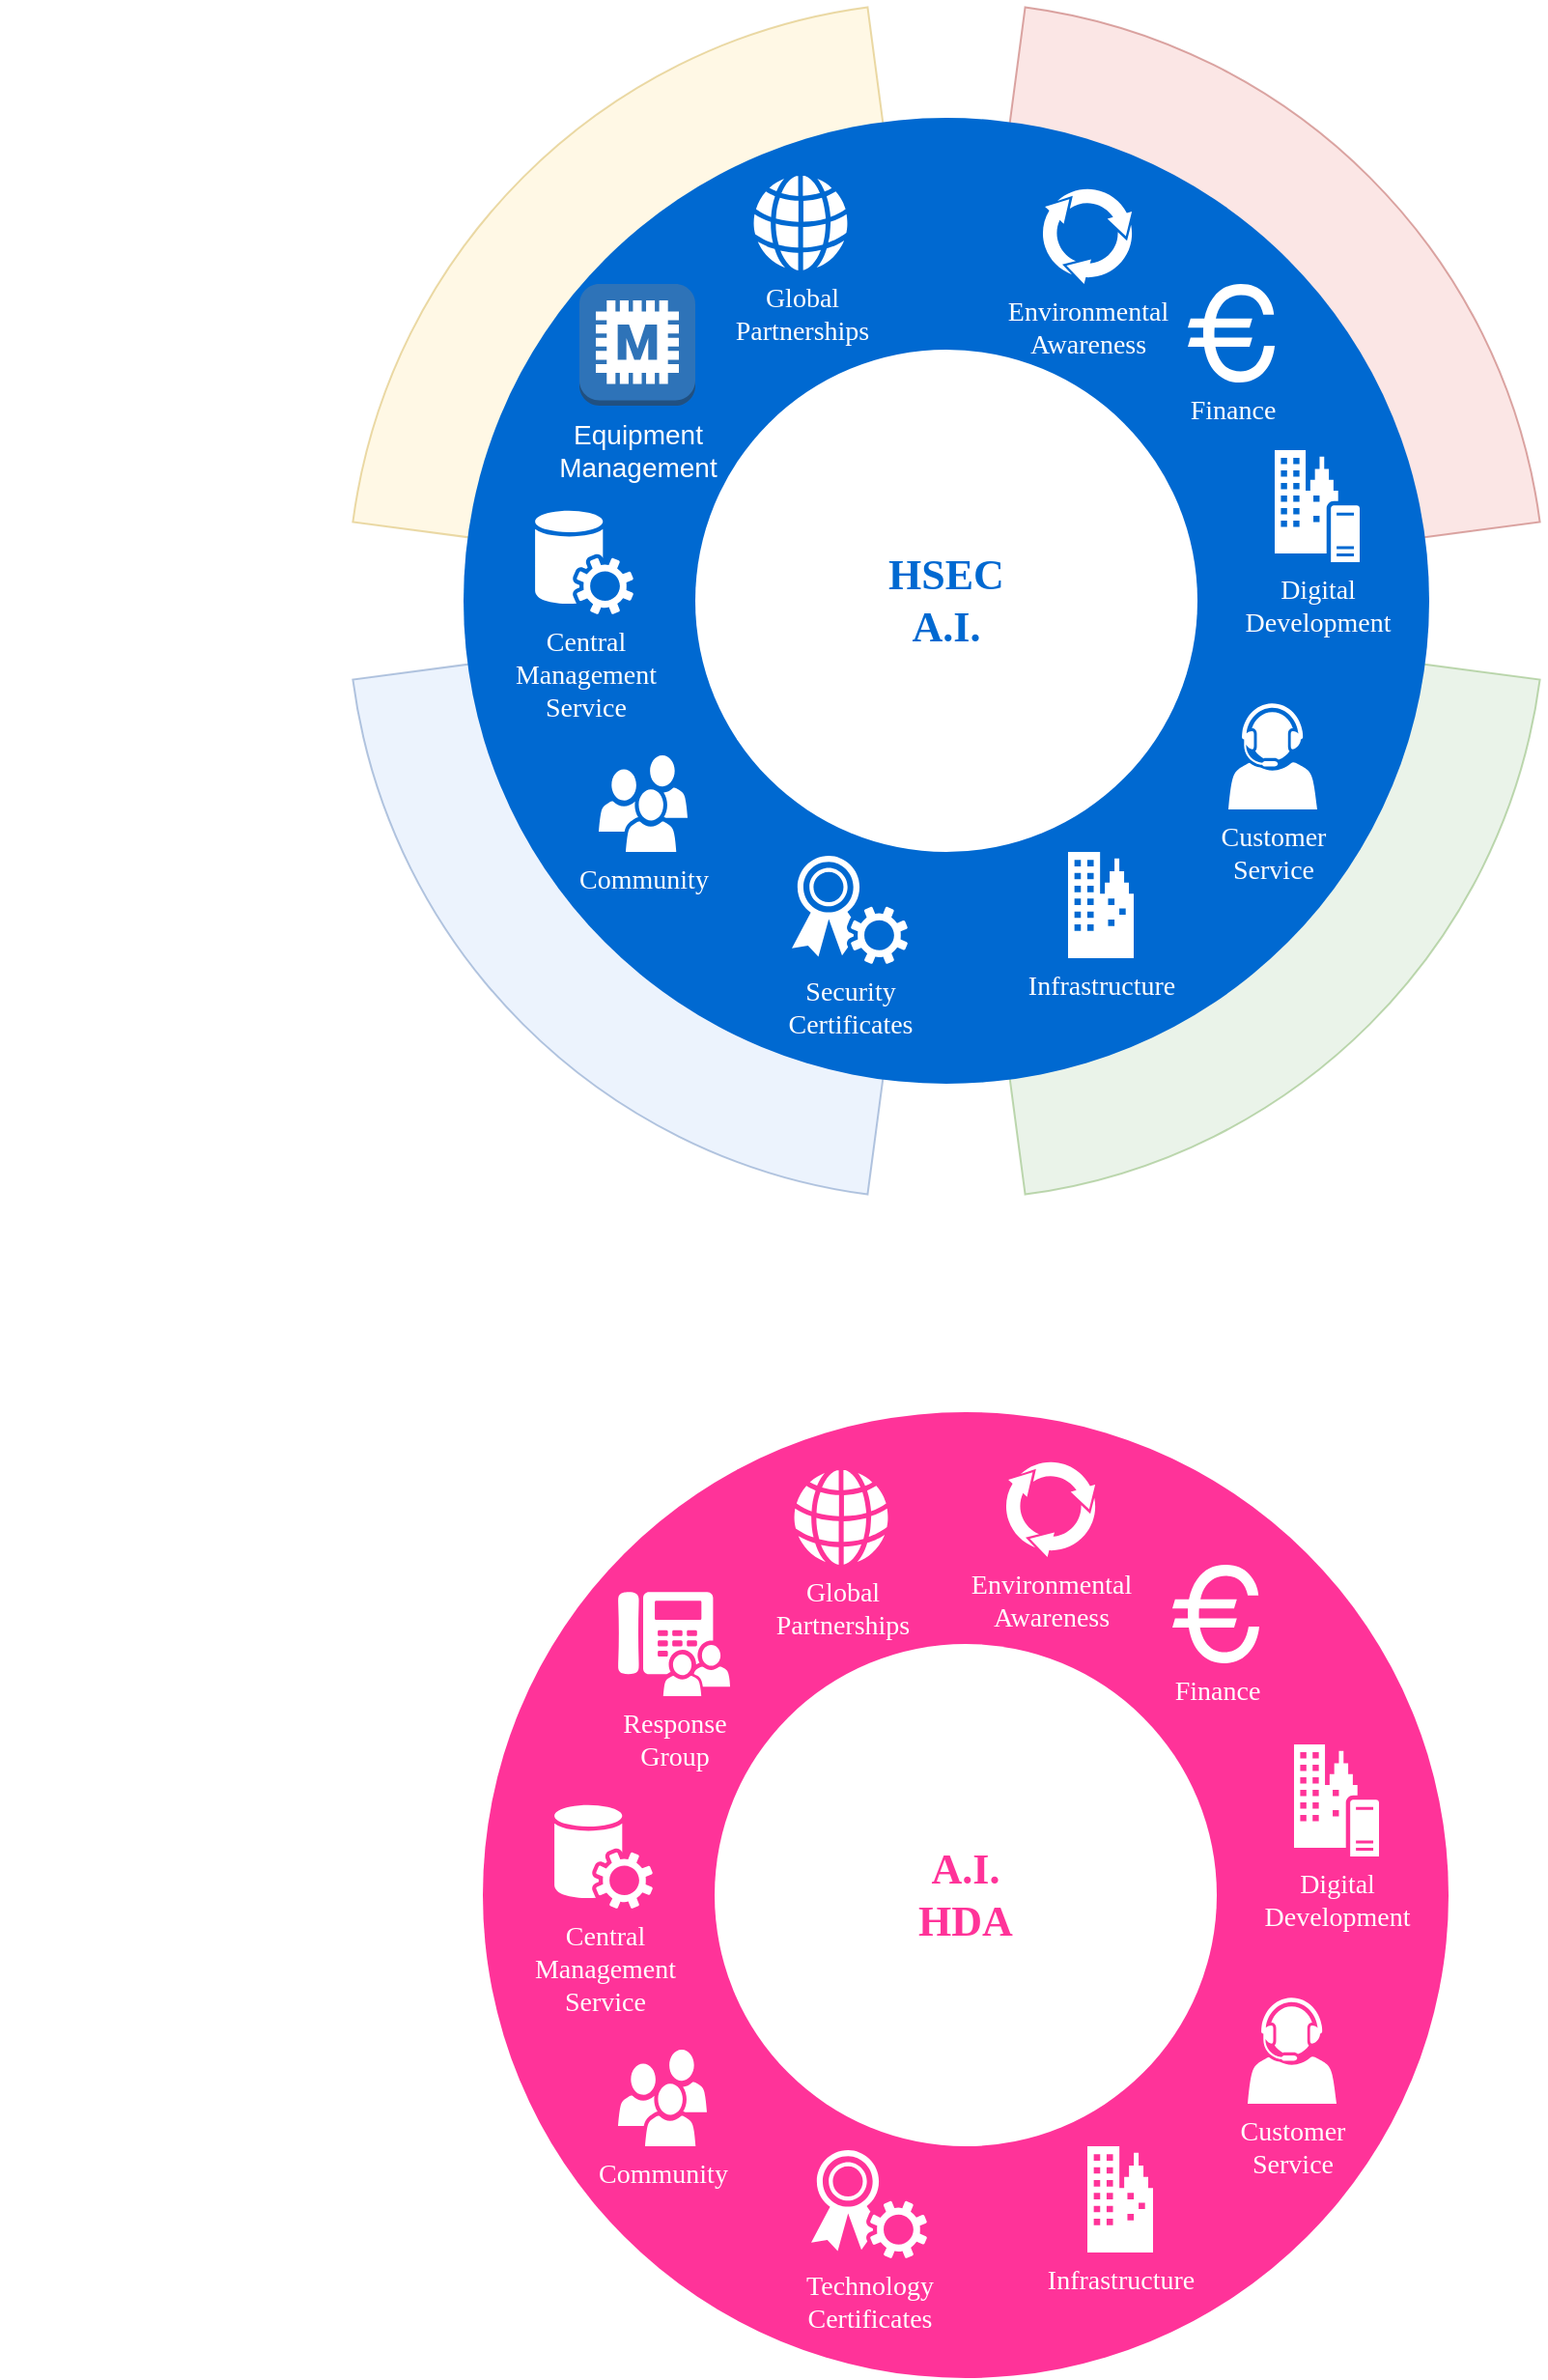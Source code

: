 <mxfile version="15.8.2" type="github">
  <diagram name="Page-1" id="3e8102d1-ef87-2e61-34e1-82d9a586fe2e">
    <mxGraphModel dx="1422" dy="737" grid="1" gridSize="10" guides="1" tooltips="1" connect="1" arrows="1" fold="1" page="1" pageScale="1" pageWidth="1100" pageHeight="850" background="none" math="0" shadow="0">
      <root>
        <mxCell id="0" />
        <mxCell id="1" parent="0" />
        <mxCell id="WLdkaR_j6p1JXs1nKUVu-32" value="" style="verticalLabelPosition=bottom;verticalAlign=top;html=1;shape=mxgraph.basic.pie;fillColor=#fff2cc;strokeColor=#d6b656;startAngle=0.771;endAngle=0.979;labelBackgroundColor=none;opacity=50;" vertex="1" parent="1">
          <mxGeometry x="210" y="50" width="620" height="620" as="geometry" />
        </mxCell>
        <mxCell id="WLdkaR_j6p1JXs1nKUVu-37" value="" style="verticalLabelPosition=bottom;verticalAlign=top;html=1;shape=mxgraph.basic.pie;fillColor=#f8cecc;strokeColor=#b85450;startAngle=0.771;endAngle=0.979;labelBackgroundColor=none;opacity=50;rotation=90;" vertex="1" parent="1">
          <mxGeometry x="210" y="50" width="620" height="620" as="geometry" />
        </mxCell>
        <mxCell id="WLdkaR_j6p1JXs1nKUVu-38" value="" style="verticalLabelPosition=bottom;verticalAlign=top;html=1;shape=mxgraph.basic.pie;fillColor=#dae8fc;strokeColor=#6c8ebf;startAngle=0.771;endAngle=0.979;labelBackgroundColor=none;opacity=50;rotation=-90;" vertex="1" parent="1">
          <mxGeometry x="210" y="50" width="620" height="620" as="geometry" />
        </mxCell>
        <mxCell id="WLdkaR_j6p1JXs1nKUVu-39" value="" style="verticalLabelPosition=bottom;verticalAlign=top;html=1;shape=mxgraph.basic.pie;fillColor=#d5e8d4;strokeColor=#82b366;startAngle=0.771;endAngle=0.979;labelBackgroundColor=none;opacity=50;rotation=-180;" vertex="1" parent="1">
          <mxGeometry x="210" y="50" width="620" height="620" as="geometry" />
        </mxCell>
        <mxCell id="70666756c84bb93c-1" value="" style="ellipse;whiteSpace=wrap;html=1;rounded=0;shadow=0;comic=0;strokeWidth=1;fontFamily=Verdana;fontSize=14;strokeColor=none;fillColor=#0069D1;" parent="1" vertex="1">
          <mxGeometry x="270" y="110" width="500" height="500" as="geometry" />
        </mxCell>
        <mxCell id="70666756c84bb93c-2" value="HSEC&lt;br&gt;A.I." style="ellipse;whiteSpace=wrap;html=1;rounded=0;shadow=0;comic=0;strokeWidth=1;fontFamily=Verdana;fontSize=22;strokeColor=none;fillColor=#ffffff;fontColor=#0069D1;fontStyle=1" parent="1" vertex="1">
          <mxGeometry x="390" y="230" width="260" height="260" as="geometry" />
        </mxCell>
        <mxCell id="70666756c84bb93c-5" value="Community" style="shadow=0;dashed=0;html=1;strokeColor=none;fillColor=#ffffff;labelPosition=center;verticalLabelPosition=bottom;verticalAlign=top;shape=mxgraph.office.users.users;rounded=0;comic=0;fontFamily=Verdana;fontSize=14;fontColor=#FFFFFF;" parent="1" vertex="1">
          <mxGeometry x="340" y="440" width="46" height="50" as="geometry" />
        </mxCell>
        <mxCell id="70666756c84bb93c-6" value="Customer&lt;div&gt;Service&lt;/div&gt;" style="shadow=0;dashed=0;html=1;strokeColor=none;fillColor=#ffffff;labelPosition=center;verticalLabelPosition=bottom;verticalAlign=top;shape=mxgraph.office.users.call_center_agent;rounded=0;comic=0;fontFamily=Verdana;fontSize=14;fontColor=#FFFFFF;" parent="1" vertex="1">
          <mxGeometry x="666" y="413" width="46" height="55" as="geometry" />
        </mxCell>
        <mxCell id="70666756c84bb93c-7" value="Response&lt;div&gt;Group&lt;/div&gt;" style="shadow=0;dashed=0;html=1;strokeColor=none;fillColor=#ffffff;labelPosition=center;verticalLabelPosition=bottom;verticalAlign=top;shape=mxgraph.office.users.response_group;rounded=0;comic=0;fontFamily=Verdana;fontSize=14;fontColor=#FFFFFF;" parent="1" vertex="1">
          <mxGeometry x="30" y="259" width="58" height="54" as="geometry" />
        </mxCell>
        <mxCell id="70666756c84bb93c-8" value="Central&lt;div&gt;Management&lt;/div&gt;&lt;div&gt;Service&lt;/div&gt;" style="shadow=0;dashed=0;html=1;strokeColor=none;fillColor=#ffffff;labelPosition=center;verticalLabelPosition=bottom;verticalAlign=top;shape=mxgraph.office.services.central_management_service;rounded=0;comic=0;fontFamily=Verdana;fontSize=14;fontColor=#FFFFFF;" parent="1" vertex="1">
          <mxGeometry x="307" y="313" width="51" height="54" as="geometry" />
        </mxCell>
        <mxCell id="70666756c84bb93c-9" value="Digital&lt;div&gt;Development&lt;/div&gt;" style="shadow=0;dashed=0;html=1;strokeColor=none;fillColor=#ffffff;labelPosition=center;verticalLabelPosition=bottom;verticalAlign=top;shape=mxgraph.office.servers.on_premises_server;rounded=0;comic=0;fontFamily=Verdana;fontSize=14;fontColor=#FFFFFF;" parent="1" vertex="1">
          <mxGeometry x="690" y="282" width="44" height="58" as="geometry" />
        </mxCell>
        <mxCell id="70666756c84bb93c-10" value="&lt;div&gt;Security&lt;br&gt;Certificates&lt;/div&gt;" style="shadow=0;dashed=0;html=1;strokeColor=none;fillColor=#ffffff;labelPosition=center;verticalLabelPosition=bottom;verticalAlign=top;shape=mxgraph.office.security.token_service;rounded=0;comic=0;fontFamily=Verdana;fontSize=14;fontColor=#FFFFFF;" parent="1" vertex="1">
          <mxGeometry x="440" y="492" width="60" height="56" as="geometry" />
        </mxCell>
        <mxCell id="70666756c84bb93c-11" value="Infrastructure" style="shadow=0;dashed=0;html=1;strokeColor=none;fillColor=#ffffff;labelPosition=center;verticalLabelPosition=bottom;verticalAlign=top;shape=mxgraph.office.concepts.on_premises;rounded=0;comic=0;fontFamily=Verdana;fontSize=14;fontColor=#FFFFFF;" parent="1" vertex="1">
          <mxGeometry x="583" y="490" width="34" height="55" as="geometry" />
        </mxCell>
        <mxCell id="70666756c84bb93c-12" value="Global&lt;div&gt;Partnerships&lt;/div&gt;" style="shadow=0;dashed=0;html=1;strokeColor=none;fillColor=#ffffff;labelPosition=center;verticalLabelPosition=bottom;verticalAlign=top;shape=mxgraph.office.concepts.globe_internet;rounded=0;comic=0;fontFamily=Verdana;fontSize=14;fontColor=#FFFFFF;" parent="1" vertex="1">
          <mxGeometry x="420" y="140" width="49" height="49" as="geometry" />
        </mxCell>
        <mxCell id="70666756c84bb93c-13" value="Environmental&lt;div&gt;Awareness&lt;/div&gt;" style="shadow=0;dashed=0;html=1;strokeColor=none;shape=mxgraph.mscae.general.continuous_cycle;fillColor=#ffffff;rounded=0;comic=0;fontFamily=Verdana;fontSize=14;fontColor=#FFFFFF;verticalAlign=top;labelPosition=center;verticalLabelPosition=bottom;align=center;" parent="1" vertex="1">
          <mxGeometry x="569" y="146" width="48" height="50" as="geometry" />
        </mxCell>
        <mxCell id="70666756c84bb93c-15" value="Finance" style="shape=mxgraph.signs.travel.euro;html=1;fillColor=#ffffff;strokeColor=none;verticalLabelPosition=bottom;verticalAlign=top;align=center;rounded=0;shadow=0;dashed=0;comic=0;fontFamily=Verdana;fontSize=14;fontColor=#FFFFFF;" parent="1" vertex="1">
          <mxGeometry x="645" y="196" width="45" height="51" as="geometry" />
        </mxCell>
        <mxCell id="WLdkaR_j6p1JXs1nKUVu-13" value="" style="ellipse;whiteSpace=wrap;html=1;rounded=0;shadow=0;comic=0;strokeWidth=1;fontFamily=Verdana;fontSize=14;strokeColor=none;fillColor=#FF3399;" vertex="1" parent="1">
          <mxGeometry x="280" y="780" width="500" height="500" as="geometry" />
        </mxCell>
        <mxCell id="WLdkaR_j6p1JXs1nKUVu-14" value="A.I.&lt;br&gt;HDA" style="ellipse;whiteSpace=wrap;html=1;rounded=0;shadow=0;comic=0;strokeWidth=1;fontFamily=Verdana;fontSize=22;strokeColor=none;fillColor=#ffffff;fontColor=#FF3399;fontStyle=1" vertex="1" parent="1">
          <mxGeometry x="400" y="900" width="260" height="260" as="geometry" />
        </mxCell>
        <mxCell id="WLdkaR_j6p1JXs1nKUVu-15" value="Community" style="shadow=0;dashed=0;html=1;strokeColor=none;fillColor=#ffffff;labelPosition=center;verticalLabelPosition=bottom;verticalAlign=top;shape=mxgraph.office.users.users;rounded=0;comic=0;fontFamily=Verdana;fontSize=14;fontColor=#FFFFFF;" vertex="1" parent="1">
          <mxGeometry x="350" y="1110" width="46" height="50" as="geometry" />
        </mxCell>
        <mxCell id="WLdkaR_j6p1JXs1nKUVu-16" value="Customer&lt;div&gt;Service&lt;/div&gt;" style="shadow=0;dashed=0;html=1;strokeColor=none;fillColor=#ffffff;labelPosition=center;verticalLabelPosition=bottom;verticalAlign=top;shape=mxgraph.office.users.call_center_agent;rounded=0;comic=0;fontFamily=Verdana;fontSize=14;fontColor=#FFFFFF;" vertex="1" parent="1">
          <mxGeometry x="676" y="1083" width="46" height="55" as="geometry" />
        </mxCell>
        <mxCell id="WLdkaR_j6p1JXs1nKUVu-17" value="Response&lt;div&gt;Group&lt;/div&gt;" style="shadow=0;dashed=0;html=1;strokeColor=none;fillColor=#ffffff;labelPosition=center;verticalLabelPosition=bottom;verticalAlign=top;shape=mxgraph.office.users.response_group;rounded=0;comic=0;fontFamily=Verdana;fontSize=14;fontColor=#FFFFFF;" vertex="1" parent="1">
          <mxGeometry x="350" y="873" width="58" height="54" as="geometry" />
        </mxCell>
        <mxCell id="WLdkaR_j6p1JXs1nKUVu-18" value="Central&lt;div&gt;Management&lt;/div&gt;&lt;div&gt;Service&lt;/div&gt;" style="shadow=0;dashed=0;html=1;strokeColor=none;fillColor=#ffffff;labelPosition=center;verticalLabelPosition=bottom;verticalAlign=top;shape=mxgraph.office.services.central_management_service;rounded=0;comic=0;fontFamily=Verdana;fontSize=14;fontColor=#FFFFFF;" vertex="1" parent="1">
          <mxGeometry x="317" y="983" width="51" height="54" as="geometry" />
        </mxCell>
        <mxCell id="WLdkaR_j6p1JXs1nKUVu-19" value="Digital&lt;div&gt;Development&lt;/div&gt;" style="shadow=0;dashed=0;html=1;strokeColor=none;fillColor=#ffffff;labelPosition=center;verticalLabelPosition=bottom;verticalAlign=top;shape=mxgraph.office.servers.on_premises_server;rounded=0;comic=0;fontFamily=Verdana;fontSize=14;fontColor=#FFFFFF;" vertex="1" parent="1">
          <mxGeometry x="700" y="952" width="44" height="58" as="geometry" />
        </mxCell>
        <mxCell id="WLdkaR_j6p1JXs1nKUVu-20" value="Technology&lt;div&gt;Certificates&lt;/div&gt;" style="shadow=0;dashed=0;html=1;strokeColor=none;fillColor=#ffffff;labelPosition=center;verticalLabelPosition=bottom;verticalAlign=top;shape=mxgraph.office.security.token_service;rounded=0;comic=0;fontFamily=Verdana;fontSize=14;fontColor=#FFFFFF;" vertex="1" parent="1">
          <mxGeometry x="450" y="1162" width="60" height="56" as="geometry" />
        </mxCell>
        <mxCell id="WLdkaR_j6p1JXs1nKUVu-21" value="Infrastructure" style="shadow=0;dashed=0;html=1;strokeColor=none;fillColor=#ffffff;labelPosition=center;verticalLabelPosition=bottom;verticalAlign=top;shape=mxgraph.office.concepts.on_premises;rounded=0;comic=0;fontFamily=Verdana;fontSize=14;fontColor=#FFFFFF;" vertex="1" parent="1">
          <mxGeometry x="593" y="1160" width="34" height="55" as="geometry" />
        </mxCell>
        <mxCell id="WLdkaR_j6p1JXs1nKUVu-22" value="Global&lt;div&gt;Partnerships&lt;/div&gt;" style="shadow=0;dashed=0;html=1;strokeColor=none;fillColor=#ffffff;labelPosition=center;verticalLabelPosition=bottom;verticalAlign=top;shape=mxgraph.office.concepts.globe_internet;rounded=0;comic=0;fontFamily=Verdana;fontSize=14;fontColor=#FFFFFF;" vertex="1" parent="1">
          <mxGeometry x="441" y="810" width="49" height="49" as="geometry" />
        </mxCell>
        <mxCell id="WLdkaR_j6p1JXs1nKUVu-23" value="Environmental&lt;div&gt;Awareness&lt;/div&gt;" style="shadow=0;dashed=0;html=1;strokeColor=none;shape=mxgraph.mscae.general.continuous_cycle;fillColor=#ffffff;rounded=0;comic=0;fontFamily=Verdana;fontSize=14;fontColor=#FFFFFF;verticalAlign=top;labelPosition=center;verticalLabelPosition=bottom;align=center;" vertex="1" parent="1">
          <mxGeometry x="550" y="805" width="48" height="50" as="geometry" />
        </mxCell>
        <mxCell id="WLdkaR_j6p1JXs1nKUVu-24" value="Finance" style="shape=mxgraph.signs.travel.euro;html=1;fillColor=#ffffff;strokeColor=none;verticalLabelPosition=bottom;verticalAlign=top;align=center;rounded=0;shadow=0;dashed=0;comic=0;fontFamily=Verdana;fontSize=14;fontColor=#FFFFFF;" vertex="1" parent="1">
          <mxGeometry x="637" y="859" width="45" height="51" as="geometry" />
        </mxCell>
        <mxCell id="WLdkaR_j6p1JXs1nKUVu-28" value="Equipment&lt;br style=&quot;font-size: 14px;&quot;&gt;Management" style="outlineConnect=0;dashed=0;verticalLabelPosition=bottom;verticalAlign=top;align=center;shape=mxgraph.aws3.memcached;fillColor=#2E73B8;gradientColor=none;labelBackgroundColor=none;fontColor=#FFFFFF;html=1;labelBorderColor=none;fontSize=14;" vertex="1" parent="1">
          <mxGeometry x="330" y="196" width="60" height="63" as="geometry" />
        </mxCell>
      </root>
    </mxGraphModel>
  </diagram>
</mxfile>
